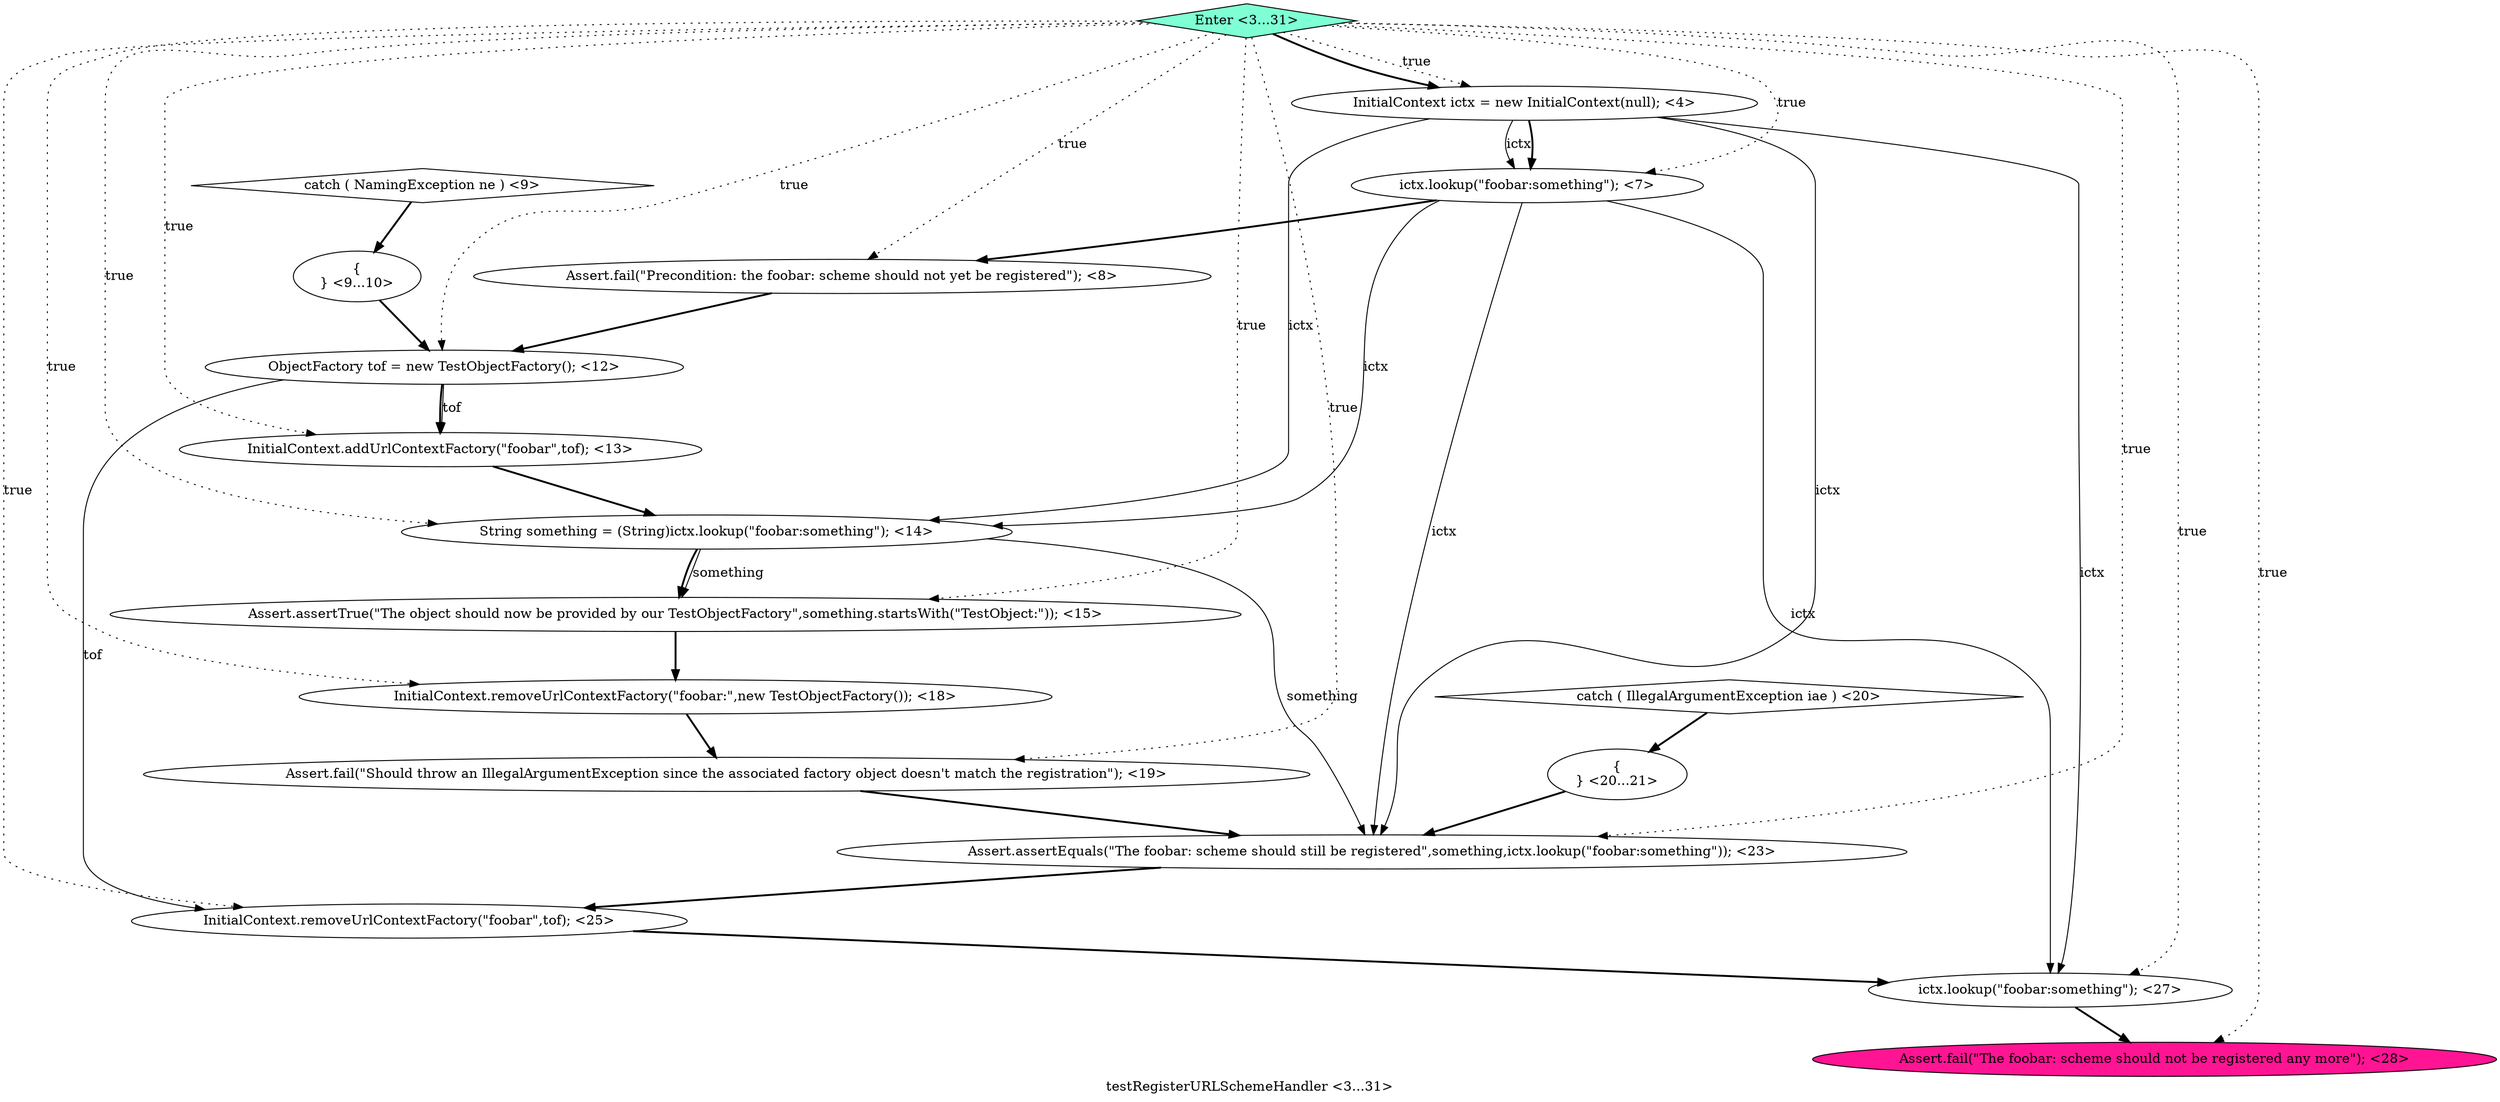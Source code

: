 digraph PDG {
label = "testRegisterURLSchemeHandler <3...31>";
0.2 [style = filled, label = "Assert.fail(\"Precondition: the foobar: scheme should not yet be registered\"); <8>", fillcolor = white, shape = ellipse];
0.3 [style = filled, label = "catch ( NamingException ne ) <9>", fillcolor = white, shape = diamond];
0.0 [style = filled, label = "InitialContext ictx = new InitialContext(null); <4>", fillcolor = white, shape = ellipse];
0.1 [style = filled, label = "ictx.lookup(\"foobar:something\"); <7>", fillcolor = white, shape = ellipse];
0.5 [style = filled, label = "ObjectFactory tof = new TestObjectFactory(); <12>", fillcolor = white, shape = ellipse];
0.4 [style = filled, label = "{
} <9...10>", fillcolor = white, shape = ellipse];
0.15 [style = filled, label = "ictx.lookup(\"foobar:something\"); <27>", fillcolor = white, shape = ellipse];
0.13 [style = filled, label = "Assert.assertEquals(\"The foobar: scheme should still be registered\",something,ictx.lookup(\"foobar:something\")); <23>", fillcolor = white, shape = ellipse];
0.10 [style = filled, label = "Assert.fail(\"Should throw an IllegalArgumentException since the associated factory object doesn't match the registration\"); <19>", fillcolor = white, shape = ellipse];
0.16 [style = filled, label = "Assert.fail(\"The foobar: scheme should not be registered any more\"); <28>", fillcolor = deeppink, shape = ellipse];
0.7 [style = filled, label = "String something = (String)ictx.lookup(\"foobar:something\"); <14>", fillcolor = white, shape = ellipse];
0.9 [style = filled, label = "InitialContext.removeUrlContextFactory(\"foobar:\",new TestObjectFactory()); <18>", fillcolor = white, shape = ellipse];
0.12 [style = filled, label = "{
} <20...21>", fillcolor = white, shape = ellipse];
0.6 [style = filled, label = "InitialContext.addUrlContextFactory(\"foobar\",tof); <13>", fillcolor = white, shape = ellipse];
0.11 [style = filled, label = "catch ( IllegalArgumentException iae ) <20>", fillcolor = white, shape = diamond];
0.17 [style = filled, label = "Enter <3...31>", fillcolor = aquamarine, shape = diamond];
0.8 [style = filled, label = "Assert.assertTrue(\"The object should now be provided by our TestObjectFactory\",something.startsWith(\"TestObject:\")); <15>", fillcolor = white, shape = ellipse];
0.14 [style = filled, label = "InitialContext.removeUrlContextFactory(\"foobar\",tof); <25>", fillcolor = white, shape = ellipse];
0.0 -> 0.1 [style = solid, label="ictx"];
0.0 -> 0.1 [style = bold, label=""];
0.0 -> 0.7 [style = solid, label="ictx"];
0.0 -> 0.13 [style = solid, label="ictx"];
0.0 -> 0.15 [style = solid, label="ictx"];
0.1 -> 0.2 [style = bold, label=""];
0.1 -> 0.7 [style = solid, label="ictx"];
0.1 -> 0.13 [style = solid, label="ictx"];
0.1 -> 0.15 [style = solid, label="ictx"];
0.2 -> 0.5 [style = bold, label=""];
0.3 -> 0.4 [style = bold, label=""];
0.4 -> 0.5 [style = bold, label=""];
0.5 -> 0.6 [style = solid, label="tof"];
0.5 -> 0.6 [style = bold, label=""];
0.5 -> 0.14 [style = solid, label="tof"];
0.6 -> 0.7 [style = bold, label=""];
0.7 -> 0.8 [style = solid, label="something"];
0.7 -> 0.8 [style = bold, label=""];
0.7 -> 0.13 [style = solid, label="something"];
0.8 -> 0.9 [style = bold, label=""];
0.9 -> 0.10 [style = bold, label=""];
0.10 -> 0.13 [style = bold, label=""];
0.11 -> 0.12 [style = bold, label=""];
0.12 -> 0.13 [style = bold, label=""];
0.13 -> 0.14 [style = bold, label=""];
0.14 -> 0.15 [style = bold, label=""];
0.15 -> 0.16 [style = bold, label=""];
0.17 -> 0.0 [style = dotted, label="true"];
0.17 -> 0.0 [style = bold, label=""];
0.17 -> 0.1 [style = dotted, label="true"];
0.17 -> 0.2 [style = dotted, label="true"];
0.17 -> 0.5 [style = dotted, label="true"];
0.17 -> 0.6 [style = dotted, label="true"];
0.17 -> 0.7 [style = dotted, label="true"];
0.17 -> 0.8 [style = dotted, label="true"];
0.17 -> 0.9 [style = dotted, label="true"];
0.17 -> 0.10 [style = dotted, label="true"];
0.17 -> 0.13 [style = dotted, label="true"];
0.17 -> 0.14 [style = dotted, label="true"];
0.17 -> 0.15 [style = dotted, label="true"];
0.17 -> 0.16 [style = dotted, label="true"];
}
